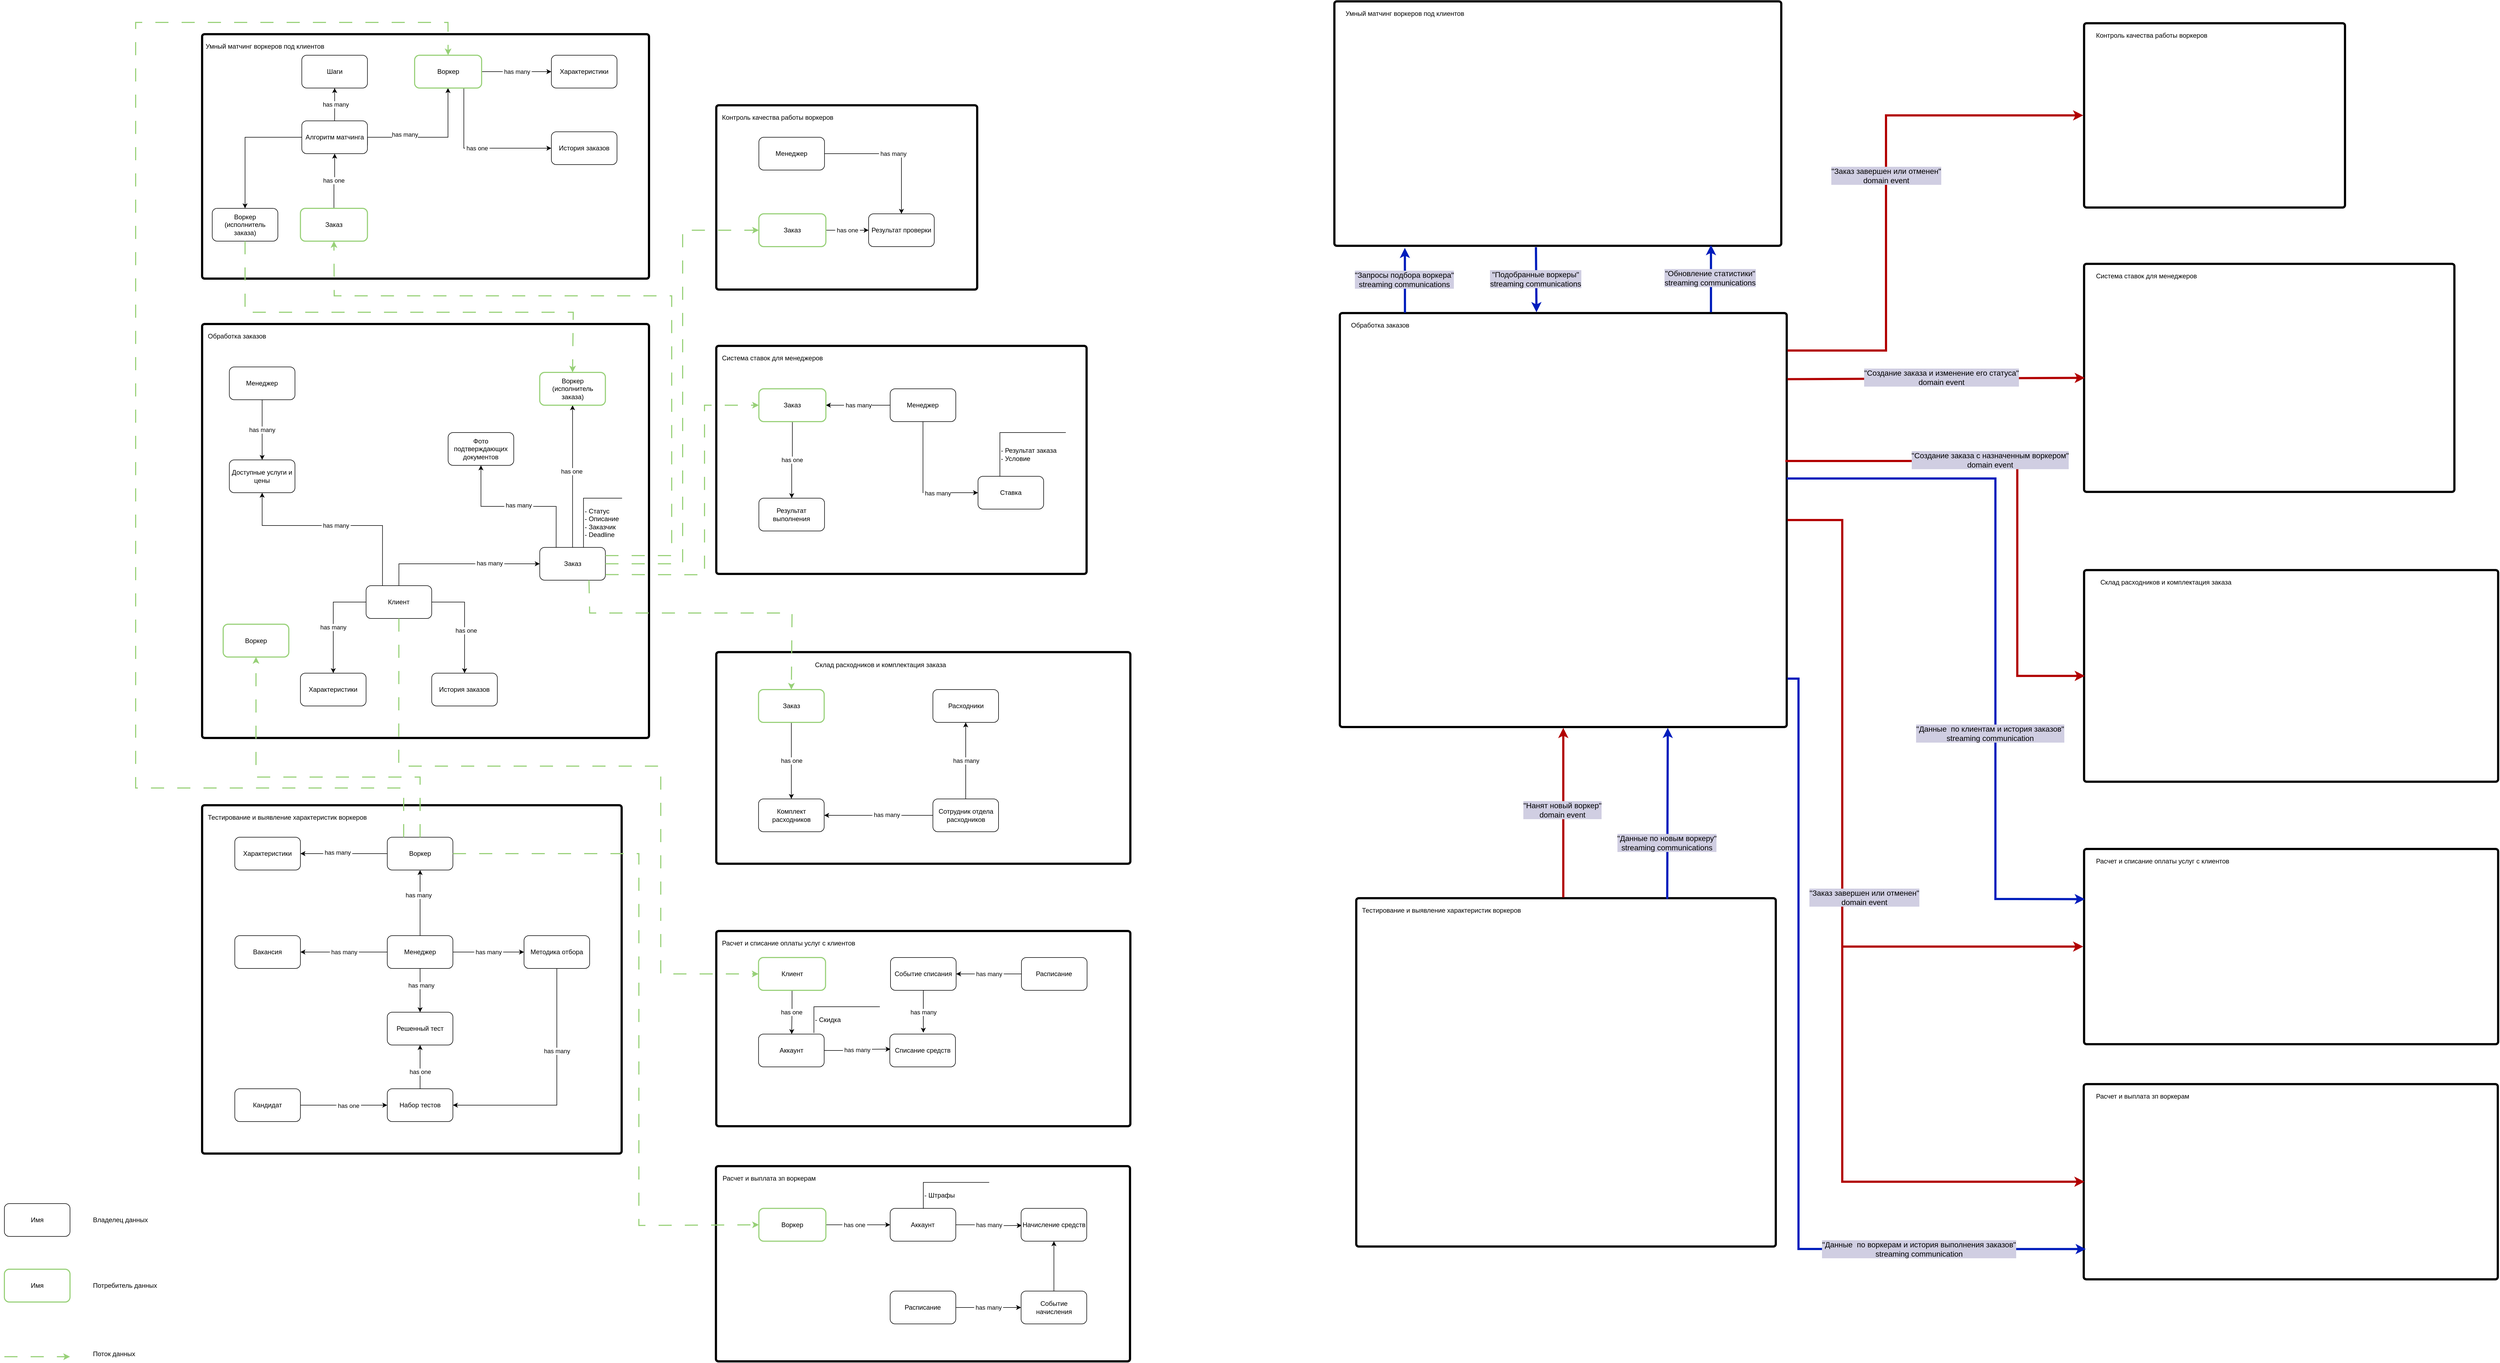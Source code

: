 <mxfile version="21.3.7" type="device">
  <diagram name="Страница 1" id="Lwf3m-4QlOgpuo_kP1Js">
    <mxGraphModel dx="4836" dy="3704" grid="1" gridSize="10" guides="1" tooltips="1" connect="1" arrows="1" fold="1" page="1" pageScale="1" pageWidth="2339" pageHeight="3300" math="0" shadow="0">
      <root>
        <mxCell id="0" />
        <mxCell id="1" parent="0" />
        <mxCell id="w28DLQlOVZBrRj4EJd5n-283" style="edgeStyle=orthogonalEdgeStyle;rounded=0;orthogonalLoop=1;jettySize=auto;html=1;exitX=0.5;exitY=1;exitDx=0;exitDy=0;entryX=0;entryY=0.5;entryDx=0;entryDy=0;" parent="1" source="w28DLQlOVZBrRj4EJd5n-276" target="w28DLQlOVZBrRj4EJd5n-277" edge="1">
          <mxGeometry relative="1" as="geometry" />
        </mxCell>
        <mxCell id="kmM2w1-RMvAD6R8R6hfU-154" value="&amp;nbsp;has many" style="edgeLabel;html=1;align=center;verticalAlign=middle;resizable=0;points=[];" parent="w28DLQlOVZBrRj4EJd5n-283" vertex="1" connectable="0">
          <mxGeometry x="0.345" y="-1" relative="1" as="geometry">
            <mxPoint as="offset" />
          </mxGeometry>
        </mxCell>
        <mxCell id="kmM2w1-RMvAD6R8R6hfU-156" value="&amp;nbsp;has many" style="edgeStyle=orthogonalEdgeStyle;rounded=0;orthogonalLoop=1;jettySize=auto;html=1;exitX=0;exitY=0.5;exitDx=0;exitDy=0;entryX=1;entryY=0.5;entryDx=0;entryDy=0;" parent="1" source="w28DLQlOVZBrRj4EJd5n-276" target="w28DLQlOVZBrRj4EJd5n-280" edge="1">
          <mxGeometry relative="1" as="geometry" />
        </mxCell>
        <mxCell id="w28DLQlOVZBrRj4EJd5n-276" value="Менеджер" style="rounded=1;whiteSpace=wrap;html=1;" parent="1" vertex="1">
          <mxGeometry x="1659.38" y="750" width="120" height="60" as="geometry" />
        </mxCell>
        <mxCell id="w28DLQlOVZBrRj4EJd5n-277" value="Ставка" style="rounded=1;whiteSpace=wrap;html=1;" parent="1" vertex="1">
          <mxGeometry x="1820" y="910" width="120" height="60" as="geometry" />
        </mxCell>
        <mxCell id="kmM2w1-RMvAD6R8R6hfU-157" value="has one" style="edgeStyle=orthogonalEdgeStyle;rounded=0;orthogonalLoop=1;jettySize=auto;html=1;exitX=0.5;exitY=1;exitDx=0;exitDy=0;" parent="1" source="w28DLQlOVZBrRj4EJd5n-280" target="w28DLQlOVZBrRj4EJd5n-294" edge="1">
          <mxGeometry relative="1" as="geometry" />
        </mxCell>
        <mxCell id="w28DLQlOVZBrRj4EJd5n-280" value="Заказ" style="rounded=1;whiteSpace=wrap;html=1;strokeColor=#97D077;strokeWidth=2;" parent="1" vertex="1">
          <mxGeometry x="1419.38" y="750" width="122.5" height="60" as="geometry" />
        </mxCell>
        <mxCell id="w28DLQlOVZBrRj4EJd5n-294" value="Результат выполнения" style="rounded=1;whiteSpace=wrap;html=1;" parent="1" vertex="1">
          <mxGeometry x="1419.38" y="950" width="120" height="60" as="geometry" />
        </mxCell>
        <mxCell id="w28DLQlOVZBrRj4EJd5n-297" value="- Результат заказа&lt;br&gt;- Условие" style="shape=partialRectangle;whiteSpace=wrap;html=1;bottom=0;right=0;fillColor=none;align=left;" parent="1" vertex="1">
          <mxGeometry x="1860" y="830" width="120" height="80" as="geometry" />
        </mxCell>
        <mxCell id="frDybwBmybzaQZDUm5jS-38" value="&amp;nbsp;has one&amp;nbsp;" style="edgeStyle=orthogonalEdgeStyle;rounded=0;orthogonalLoop=1;jettySize=auto;html=1;exitX=1;exitY=0.5;exitDx=0;exitDy=0;entryX=0;entryY=0.5;entryDx=0;entryDy=0;" parent="1" source="w28DLQlOVZBrRj4EJd5n-299" target="kmM2w1-RMvAD6R8R6hfU-143" edge="1">
          <mxGeometry relative="1" as="geometry" />
        </mxCell>
        <mxCell id="w28DLQlOVZBrRj4EJd5n-299" value="Заказ" style="rounded=1;whiteSpace=wrap;html=1;strokeColor=#97D077;strokeWidth=2;" parent="1" vertex="1">
          <mxGeometry x="1419.37" y="430" width="122.5" height="60" as="geometry" />
        </mxCell>
        <mxCell id="w28DLQlOVZBrRj4EJd5n-303" value="Имя" style="rounded=1;whiteSpace=wrap;html=1;" parent="1" vertex="1">
          <mxGeometry x="40" y="2240" width="120" height="60" as="geometry" />
        </mxCell>
        <mxCell id="w28DLQlOVZBrRj4EJd5n-304" value="Владелец данных" style="text;html=1;align=left;verticalAlign=middle;resizable=0;points=[];autosize=1;strokeColor=none;fillColor=none;" parent="1" vertex="1">
          <mxGeometry x="200" y="2255" width="120" height="30" as="geometry" />
        </mxCell>
        <mxCell id="w28DLQlOVZBrRj4EJd5n-305" value="Имя" style="rounded=1;whiteSpace=wrap;html=1;strokeColor=#97D077;strokeWidth=2;" parent="1" vertex="1">
          <mxGeometry x="40" y="2360" width="120" height="60" as="geometry" />
        </mxCell>
        <mxCell id="w28DLQlOVZBrRj4EJd5n-306" value="Потребитель данных" style="text;html=1;align=left;verticalAlign=middle;resizable=0;points=[];autosize=1;strokeColor=none;fillColor=none;" parent="1" vertex="1">
          <mxGeometry x="200" y="2375" width="140" height="30" as="geometry" />
        </mxCell>
        <mxCell id="w28DLQlOVZBrRj4EJd5n-307" value="" style="endArrow=classic;html=1;rounded=0;strokeWidth=2;strokeColor=#97D077;dashed=1;dashPattern=12 12;" parent="1" edge="1">
          <mxGeometry width="50" height="50" relative="1" as="geometry">
            <mxPoint x="40" y="2520" as="sourcePoint" />
            <mxPoint x="160" y="2520" as="targetPoint" />
          </mxGeometry>
        </mxCell>
        <mxCell id="w28DLQlOVZBrRj4EJd5n-309" value="Поток данных" style="text;html=1;align=left;verticalAlign=middle;resizable=0;points=[];autosize=1;strokeColor=none;fillColor=none;" parent="1" vertex="1">
          <mxGeometry x="200" y="2500" width="100" height="30" as="geometry" />
        </mxCell>
        <mxCell id="frDybwBmybzaQZDUm5jS-41" value="&amp;nbsp;has many&amp;nbsp;" style="edgeStyle=orthogonalEdgeStyle;rounded=0;orthogonalLoop=1;jettySize=auto;html=1;exitX=1;exitY=0.5;exitDx=0;exitDy=0;entryX=0.5;entryY=0;entryDx=0;entryDy=0;" parent="1" source="w28DLQlOVZBrRj4EJd5n-310" target="kmM2w1-RMvAD6R8R6hfU-143" edge="1">
          <mxGeometry relative="1" as="geometry" />
        </mxCell>
        <mxCell id="w28DLQlOVZBrRj4EJd5n-310" value="Менеджер" style="rounded=1;whiteSpace=wrap;html=1;" parent="1" vertex="1">
          <mxGeometry x="1419.37" y="290" width="120" height="60" as="geometry" />
        </mxCell>
        <mxCell id="w28DLQlOVZBrRj4EJd5n-319" value="has one" style="edgeStyle=orthogonalEdgeStyle;rounded=0;orthogonalLoop=1;jettySize=auto;html=1;exitX=0.5;exitY=1;exitDx=0;exitDy=0;" parent="1" source="w28DLQlOVZBrRj4EJd5n-317" edge="1">
          <mxGeometry relative="1" as="geometry">
            <Array as="points">
              <mxPoint x="1480.01" y="1882.5" />
              <mxPoint x="1480.01" y="1882.5" />
            </Array>
            <mxPoint x="1479.38" y="1930" as="targetPoint" />
          </mxGeometry>
        </mxCell>
        <mxCell id="w28DLQlOVZBrRj4EJd5n-317" value="Клиент" style="rounded=1;whiteSpace=wrap;html=1;strokeColor=#97D077;strokeWidth=2;" parent="1" vertex="1">
          <mxGeometry x="1418.76" y="1790" width="122.5" height="60" as="geometry" />
        </mxCell>
        <mxCell id="w28DLQlOVZBrRj4EJd5n-321" value="&amp;nbsp;has many&amp;nbsp;" style="edgeStyle=orthogonalEdgeStyle;rounded=0;orthogonalLoop=1;jettySize=auto;html=1;exitX=1;exitY=0.5;exitDx=0;exitDy=0;entryX=0;entryY=0.5;entryDx=0;entryDy=0;" parent="1" source="w28DLQlOVZBrRj4EJd5n-318" edge="1">
          <mxGeometry relative="1" as="geometry">
            <mxPoint x="1660.01" y="1957.5" as="targetPoint" />
          </mxGeometry>
        </mxCell>
        <mxCell id="w28DLQlOVZBrRj4EJd5n-318" value="Аккаунт" style="rounded=1;whiteSpace=wrap;html=1;" parent="1" vertex="1">
          <mxGeometry x="1418.76" y="1930" width="120" height="60" as="geometry" />
        </mxCell>
        <mxCell id="w28DLQlOVZBrRj4EJd5n-322" value="Списание средств" style="rounded=1;whiteSpace=wrap;html=1;" parent="1" vertex="1">
          <mxGeometry x="1658.76" y="1930" width="120" height="60" as="geometry" />
        </mxCell>
        <mxCell id="w28DLQlOVZBrRj4EJd5n-340" value="&amp;nbsp;has many&amp;nbsp;" style="edgeStyle=orthogonalEdgeStyle;rounded=0;orthogonalLoop=1;jettySize=auto;html=1;exitX=1;exitY=0.5;exitDx=0;exitDy=0;entryX=0;entryY=0.5;entryDx=0;entryDy=0;" parent="1" source="w28DLQlOVZBrRj4EJd5n-326" target="w28DLQlOVZBrRj4EJd5n-339" edge="1">
          <mxGeometry relative="1" as="geometry" />
        </mxCell>
        <mxCell id="w28DLQlOVZBrRj4EJd5n-326" value="Расписание" style="rounded=1;whiteSpace=wrap;html=1;" parent="1" vertex="1">
          <mxGeometry x="1659.38" y="2400" width="120" height="60" as="geometry" />
        </mxCell>
        <mxCell id="w28DLQlOVZBrRj4EJd5n-329" value="has many" style="edgeStyle=orthogonalEdgeStyle;rounded=0;orthogonalLoop=1;jettySize=auto;html=1;exitX=0.5;exitY=1;exitDx=0;exitDy=0;" parent="1" edge="1">
          <mxGeometry x="0.032" relative="1" as="geometry">
            <mxPoint x="1720.01" y="1850" as="sourcePoint" />
            <mxPoint x="1720.01" y="1927.5" as="targetPoint" />
            <mxPoint as="offset" />
          </mxGeometry>
        </mxCell>
        <mxCell id="w28DLQlOVZBrRj4EJd5n-327" value="Событие списания" style="rounded=1;whiteSpace=wrap;html=1;" parent="1" vertex="1">
          <mxGeometry x="1660.01" y="1790" width="120" height="60" as="geometry" />
        </mxCell>
        <mxCell id="w28DLQlOVZBrRj4EJd5n-333" style="edgeStyle=orthogonalEdgeStyle;rounded=0;orthogonalLoop=1;jettySize=auto;html=1;exitX=1;exitY=0.5;exitDx=0;exitDy=0;" parent="1" source="w28DLQlOVZBrRj4EJd5n-331" target="w28DLQlOVZBrRj4EJd5n-332" edge="1">
          <mxGeometry relative="1" as="geometry" />
        </mxCell>
        <mxCell id="w28DLQlOVZBrRj4EJd5n-334" value="&amp;nbsp;has one&amp;nbsp;" style="edgeLabel;html=1;align=center;verticalAlign=middle;resizable=0;points=[];" parent="w28DLQlOVZBrRj4EJd5n-333" vertex="1" connectable="0">
          <mxGeometry x="-0.112" relative="1" as="geometry">
            <mxPoint as="offset" />
          </mxGeometry>
        </mxCell>
        <mxCell id="w28DLQlOVZBrRj4EJd5n-331" value="Воркер" style="rounded=1;whiteSpace=wrap;html=1;strokeColor=#97D077;strokeWidth=2;" parent="1" vertex="1">
          <mxGeometry x="1419.38" y="2248.75" width="122.5" height="60" as="geometry" />
        </mxCell>
        <mxCell id="w28DLQlOVZBrRj4EJd5n-342" value="&amp;nbsp;has many&amp;nbsp;" style="edgeStyle=orthogonalEdgeStyle;rounded=0;orthogonalLoop=1;jettySize=auto;html=1;exitX=1;exitY=0.5;exitDx=0;exitDy=0;" parent="1" source="w28DLQlOVZBrRj4EJd5n-332" edge="1">
          <mxGeometry relative="1" as="geometry">
            <mxPoint x="1900" y="2280" as="targetPoint" />
          </mxGeometry>
        </mxCell>
        <mxCell id="w28DLQlOVZBrRj4EJd5n-332" value="Аккаунт" style="rounded=1;whiteSpace=wrap;html=1;" parent="1" vertex="1">
          <mxGeometry x="1659.38" y="2248.75" width="120" height="60" as="geometry" />
        </mxCell>
        <mxCell id="w28DLQlOVZBrRj4EJd5n-336" value="Начисление средств" style="rounded=1;whiteSpace=wrap;html=1;" parent="1" vertex="1">
          <mxGeometry x="1898.76" y="2248.75" width="120" height="60" as="geometry" />
        </mxCell>
        <mxCell id="kmM2w1-RMvAD6R8R6hfU-151" value="" style="edgeStyle=orthogonalEdgeStyle;rounded=0;orthogonalLoop=1;jettySize=auto;html=1;" parent="1" source="w28DLQlOVZBrRj4EJd5n-339" target="w28DLQlOVZBrRj4EJd5n-336" edge="1">
          <mxGeometry relative="1" as="geometry" />
        </mxCell>
        <mxCell id="w28DLQlOVZBrRj4EJd5n-339" value="Событие начисления" style="rounded=1;whiteSpace=wrap;html=1;" parent="1" vertex="1">
          <mxGeometry x="1898.76" y="2400" width="120" height="60" as="geometry" />
        </mxCell>
        <mxCell id="w28DLQlOVZBrRj4EJd5n-343" value="- Штрафы" style="shape=partialRectangle;whiteSpace=wrap;html=1;bottom=0;right=0;fillColor=none;align=left;" parent="1" vertex="1">
          <mxGeometry x="1720.0" y="2201.25" width="120" height="47.5" as="geometry" />
        </mxCell>
        <mxCell id="w28DLQlOVZBrRj4EJd5n-344" value="- Скидка" style="shape=partialRectangle;whiteSpace=wrap;html=1;bottom=0;right=0;fillColor=none;align=left;" parent="1" vertex="1">
          <mxGeometry x="1520.01" y="1880" width="120" height="47.5" as="geometry" />
        </mxCell>
        <mxCell id="kmM2w1-RMvAD6R8R6hfU-49" style="edgeStyle=orthogonalEdgeStyle;rounded=0;orthogonalLoop=1;jettySize=auto;html=1;exitX=0.5;exitY=1;exitDx=0;exitDy=0;entryX=0.5;entryY=0;entryDx=0;entryDy=0;" parent="1" source="kmM2w1-RMvAD6R8R6hfU-27" target="kmM2w1-RMvAD6R8R6hfU-45" edge="1">
          <mxGeometry relative="1" as="geometry" />
        </mxCell>
        <mxCell id="kmM2w1-RMvAD6R8R6hfU-50" value="has many" style="edgeLabel;html=1;align=center;verticalAlign=middle;resizable=0;points=[];" parent="kmM2w1-RMvAD6R8R6hfU-49" vertex="1" connectable="0">
          <mxGeometry x="-0.219" y="2" relative="1" as="geometry">
            <mxPoint as="offset" />
          </mxGeometry>
        </mxCell>
        <mxCell id="kmM2w1-RMvAD6R8R6hfU-51" style="edgeStyle=orthogonalEdgeStyle;rounded=0;orthogonalLoop=1;jettySize=auto;html=1;exitX=0.5;exitY=0;exitDx=0;exitDy=0;" parent="1" source="kmM2w1-RMvAD6R8R6hfU-27" target="kmM2w1-RMvAD6R8R6hfU-28" edge="1">
          <mxGeometry relative="1" as="geometry" />
        </mxCell>
        <mxCell id="kmM2w1-RMvAD6R8R6hfU-52" value="has many" style="edgeLabel;html=1;align=center;verticalAlign=middle;resizable=0;points=[];" parent="kmM2w1-RMvAD6R8R6hfU-51" vertex="1" connectable="0">
          <mxGeometry x="0.238" y="3" relative="1" as="geometry">
            <mxPoint as="offset" />
          </mxGeometry>
        </mxCell>
        <mxCell id="frDybwBmybzaQZDUm5jS-24" value="&amp;nbsp;has many&amp;nbsp;" style="edgeStyle=orthogonalEdgeStyle;rounded=0;orthogonalLoop=1;jettySize=auto;html=1;exitX=1;exitY=0.5;exitDx=0;exitDy=0;entryX=0;entryY=0.5;entryDx=0;entryDy=0;" parent="1" source="kmM2w1-RMvAD6R8R6hfU-27" target="frDybwBmybzaQZDUm5jS-21" edge="1">
          <mxGeometry relative="1" as="geometry" />
        </mxCell>
        <mxCell id="eW2-b08OkGmagCqz1LRZ-2" value="&amp;nbsp;has many&amp;nbsp;" style="edgeStyle=orthogonalEdgeStyle;rounded=0;orthogonalLoop=1;jettySize=auto;html=1;exitX=0;exitY=0.5;exitDx=0;exitDy=0;" parent="1" source="kmM2w1-RMvAD6R8R6hfU-27" target="eW2-b08OkGmagCqz1LRZ-1" edge="1">
          <mxGeometry relative="1" as="geometry" />
        </mxCell>
        <mxCell id="kmM2w1-RMvAD6R8R6hfU-27" value="Менеджер" style="rounded=1;whiteSpace=wrap;html=1;" parent="1" vertex="1">
          <mxGeometry x="740" y="1750" width="120" height="60" as="geometry" />
        </mxCell>
        <mxCell id="kmM2w1-RMvAD6R8R6hfU-53" style="edgeStyle=orthogonalEdgeStyle;rounded=0;orthogonalLoop=1;jettySize=auto;html=1;exitX=0;exitY=0.5;exitDx=0;exitDy=0;entryX=1;entryY=0.5;entryDx=0;entryDy=0;" parent="1" source="kmM2w1-RMvAD6R8R6hfU-28" target="kmM2w1-RMvAD6R8R6hfU-29" edge="1">
          <mxGeometry relative="1" as="geometry" />
        </mxCell>
        <mxCell id="kmM2w1-RMvAD6R8R6hfU-54" value="&amp;nbsp;has many&amp;nbsp;" style="edgeLabel;html=1;align=center;verticalAlign=middle;resizable=0;points=[];" parent="kmM2w1-RMvAD6R8R6hfU-53" vertex="1" connectable="0">
          <mxGeometry x="0.144" y="-2" relative="1" as="geometry">
            <mxPoint as="offset" />
          </mxGeometry>
        </mxCell>
        <mxCell id="kmM2w1-RMvAD6R8R6hfU-28" value="Воркер" style="rounded=1;whiteSpace=wrap;html=1;" parent="1" vertex="1">
          <mxGeometry x="740" y="1570" width="120" height="60" as="geometry" />
        </mxCell>
        <mxCell id="kmM2w1-RMvAD6R8R6hfU-29" value="Характеристики" style="rounded=1;whiteSpace=wrap;html=1;" parent="1" vertex="1">
          <mxGeometry x="461.25" y="1570" width="120" height="60" as="geometry" />
        </mxCell>
        <mxCell id="kmM2w1-RMvAD6R8R6hfU-43" style="edgeStyle=orthogonalEdgeStyle;rounded=0;orthogonalLoop=1;jettySize=auto;html=1;exitX=1;exitY=0.5;exitDx=0;exitDy=0;entryX=0;entryY=0.5;entryDx=0;entryDy=0;" parent="1" source="kmM2w1-RMvAD6R8R6hfU-32" target="kmM2w1-RMvAD6R8R6hfU-37" edge="1">
          <mxGeometry relative="1" as="geometry" />
        </mxCell>
        <mxCell id="kmM2w1-RMvAD6R8R6hfU-44" value="&amp;nbsp;has one&amp;nbsp;" style="edgeLabel;html=1;align=center;verticalAlign=middle;resizable=0;points=[];" parent="kmM2w1-RMvAD6R8R6hfU-43" vertex="1" connectable="0">
          <mxGeometry x="0.103" y="-1" relative="1" as="geometry">
            <mxPoint as="offset" />
          </mxGeometry>
        </mxCell>
        <mxCell id="kmM2w1-RMvAD6R8R6hfU-32" value="Кандидат" style="rounded=1;whiteSpace=wrap;html=1;" parent="1" vertex="1">
          <mxGeometry x="461.25" y="2030" width="120" height="60" as="geometry" />
        </mxCell>
        <mxCell id="kmM2w1-RMvAD6R8R6hfU-46" style="edgeStyle=orthogonalEdgeStyle;rounded=0;orthogonalLoop=1;jettySize=auto;html=1;exitX=0.5;exitY=0;exitDx=0;exitDy=0;" parent="1" source="kmM2w1-RMvAD6R8R6hfU-37" target="kmM2w1-RMvAD6R8R6hfU-45" edge="1">
          <mxGeometry relative="1" as="geometry" />
        </mxCell>
        <mxCell id="kmM2w1-RMvAD6R8R6hfU-47" value="&amp;nbsp;has one&amp;nbsp;" style="edgeLabel;html=1;align=center;verticalAlign=middle;resizable=0;points=[];" parent="kmM2w1-RMvAD6R8R6hfU-46" vertex="1" connectable="0">
          <mxGeometry x="-0.217" relative="1" as="geometry">
            <mxPoint as="offset" />
          </mxGeometry>
        </mxCell>
        <mxCell id="kmM2w1-RMvAD6R8R6hfU-37" value="Набор тестов" style="rounded=1;whiteSpace=wrap;html=1;" parent="1" vertex="1">
          <mxGeometry x="740" y="2030" width="120" height="60" as="geometry" />
        </mxCell>
        <mxCell id="kmM2w1-RMvAD6R8R6hfU-45" value="Решенный тест" style="rounded=1;whiteSpace=wrap;html=1;" parent="1" vertex="1">
          <mxGeometry x="740" y="1890" width="120" height="60" as="geometry" />
        </mxCell>
        <mxCell id="kmM2w1-RMvAD6R8R6hfU-55" value="- Статус&lt;br&gt;- Описание&lt;br&gt;- Заказчик&lt;br&gt;- Deadline" style="shape=partialRectangle;whiteSpace=wrap;html=1;bottom=0;right=0;fillColor=none;align=left;" parent="1" vertex="1">
          <mxGeometry x="1098.75" y="950" width="70" height="90" as="geometry" />
        </mxCell>
        <mxCell id="kmM2w1-RMvAD6R8R6hfU-123" style="edgeStyle=orthogonalEdgeStyle;rounded=0;orthogonalLoop=1;jettySize=auto;html=1;exitX=0.25;exitY=0;exitDx=0;exitDy=0;entryX=0.5;entryY=1;entryDx=0;entryDy=0;" parent="1" source="kmM2w1-RMvAD6R8R6hfU-57" target="kmM2w1-RMvAD6R8R6hfU-121" edge="1">
          <mxGeometry relative="1" as="geometry" />
        </mxCell>
        <mxCell id="kmM2w1-RMvAD6R8R6hfU-124" value="&amp;nbsp;has many&amp;nbsp;" style="edgeLabel;html=1;align=center;verticalAlign=middle;resizable=0;points=[];" parent="kmM2w1-RMvAD6R8R6hfU-123" vertex="1" connectable="0">
          <mxGeometry x="0.145" y="-2" relative="1" as="geometry">
            <mxPoint x="20" as="offset" />
          </mxGeometry>
        </mxCell>
        <mxCell id="frDybwBmybzaQZDUm5jS-61" style="edgeStyle=orthogonalEdgeStyle;rounded=0;orthogonalLoop=1;jettySize=auto;html=1;exitX=0.5;exitY=0;exitDx=0;exitDy=0;entryX=0.5;entryY=1;entryDx=0;entryDy=0;" parent="1" source="kmM2w1-RMvAD6R8R6hfU-57" target="kmM2w1-RMvAD6R8R6hfU-89" edge="1">
          <mxGeometry relative="1" as="geometry" />
        </mxCell>
        <mxCell id="frDybwBmybzaQZDUm5jS-62" value="&amp;nbsp;has one&amp;nbsp;" style="edgeLabel;html=1;align=center;verticalAlign=middle;resizable=0;points=[];" parent="frDybwBmybzaQZDUm5jS-61" vertex="1" connectable="0">
          <mxGeometry x="0.072" y="2" relative="1" as="geometry">
            <mxPoint as="offset" />
          </mxGeometry>
        </mxCell>
        <mxCell id="kmM2w1-RMvAD6R8R6hfU-57" value="Заказ" style="rounded=1;whiteSpace=wrap;html=1;" parent="1" vertex="1">
          <mxGeometry x="1018.75" y="1040" width="120" height="60" as="geometry" />
        </mxCell>
        <mxCell id="kmM2w1-RMvAD6R8R6hfU-58" style="edgeStyle=orthogonalEdgeStyle;rounded=0;orthogonalLoop=1;jettySize=auto;html=1;exitX=0;exitY=0.5;exitDx=0;exitDy=0;" parent="1" source="kmM2w1-RMvAD6R8R6hfU-64" target="kmM2w1-RMvAD6R8R6hfU-65" edge="1">
          <mxGeometry relative="1" as="geometry" />
        </mxCell>
        <mxCell id="kmM2w1-RMvAD6R8R6hfU-59" value="has many" style="edgeLabel;html=1;align=center;verticalAlign=middle;resizable=0;points=[];" parent="kmM2w1-RMvAD6R8R6hfU-58" vertex="1" connectable="0">
          <mxGeometry x="0.117" y="-1" relative="1" as="geometry">
            <mxPoint as="offset" />
          </mxGeometry>
        </mxCell>
        <mxCell id="kmM2w1-RMvAD6R8R6hfU-60" style="edgeStyle=orthogonalEdgeStyle;rounded=0;orthogonalLoop=1;jettySize=auto;html=1;exitX=1;exitY=0.5;exitDx=0;exitDy=0;" parent="1" source="kmM2w1-RMvAD6R8R6hfU-64" target="kmM2w1-RMvAD6R8R6hfU-66" edge="1">
          <mxGeometry relative="1" as="geometry" />
        </mxCell>
        <mxCell id="kmM2w1-RMvAD6R8R6hfU-61" value="has one" style="edgeLabel;html=1;align=center;verticalAlign=middle;resizable=0;points=[];" parent="kmM2w1-RMvAD6R8R6hfU-60" vertex="1" connectable="0">
          <mxGeometry x="0.179" y="2" relative="1" as="geometry">
            <mxPoint as="offset" />
          </mxGeometry>
        </mxCell>
        <mxCell id="kmM2w1-RMvAD6R8R6hfU-62" style="edgeStyle=orthogonalEdgeStyle;rounded=0;orthogonalLoop=1;jettySize=auto;html=1;exitX=0.5;exitY=0;exitDx=0;exitDy=0;entryX=0;entryY=0.5;entryDx=0;entryDy=0;" parent="1" source="kmM2w1-RMvAD6R8R6hfU-64" target="kmM2w1-RMvAD6R8R6hfU-57" edge="1">
          <mxGeometry relative="1" as="geometry" />
        </mxCell>
        <mxCell id="kmM2w1-RMvAD6R8R6hfU-63" value="&amp;nbsp;has many&amp;nbsp;" style="edgeLabel;html=1;align=center;verticalAlign=middle;resizable=0;points=[];" parent="kmM2w1-RMvAD6R8R6hfU-62" vertex="1" connectable="0">
          <mxGeometry x="0.383" y="1" relative="1" as="geometry">
            <mxPoint as="offset" />
          </mxGeometry>
        </mxCell>
        <mxCell id="kmM2w1-RMvAD6R8R6hfU-87" value="&amp;nbsp;has many&amp;nbsp;" style="edgeStyle=orthogonalEdgeStyle;rounded=0;orthogonalLoop=1;jettySize=auto;html=1;exitX=0.25;exitY=0;exitDx=0;exitDy=0;entryX=0.5;entryY=1;entryDx=0;entryDy=0;" parent="1" source="kmM2w1-RMvAD6R8R6hfU-64" target="kmM2w1-RMvAD6R8R6hfU-69" edge="1">
          <mxGeometry relative="1" as="geometry">
            <Array as="points">
              <mxPoint x="731" y="1000" />
              <mxPoint x="511" y="1000" />
            </Array>
          </mxGeometry>
        </mxCell>
        <mxCell id="kmM2w1-RMvAD6R8R6hfU-64" value="Клиент" style="rounded=1;whiteSpace=wrap;html=1;" parent="1" vertex="1">
          <mxGeometry x="701.25" y="1110" width="120" height="60" as="geometry" />
        </mxCell>
        <mxCell id="kmM2w1-RMvAD6R8R6hfU-65" value="Характеристики" style="rounded=1;whiteSpace=wrap;html=1;" parent="1" vertex="1">
          <mxGeometry x="581.25" y="1270" width="120" height="60" as="geometry" />
        </mxCell>
        <mxCell id="kmM2w1-RMvAD6R8R6hfU-66" value="История заказов" style="rounded=1;whiteSpace=wrap;html=1;" parent="1" vertex="1">
          <mxGeometry x="821.25" y="1270" width="120" height="60" as="geometry" />
        </mxCell>
        <mxCell id="kmM2w1-RMvAD6R8R6hfU-69" value="Доступные услуги и цены" style="rounded=1;whiteSpace=wrap;html=1;" parent="1" vertex="1">
          <mxGeometry x="451.25" y="880" width="120" height="60" as="geometry" />
        </mxCell>
        <mxCell id="kmM2w1-RMvAD6R8R6hfU-115" style="edgeStyle=orthogonalEdgeStyle;rounded=0;orthogonalLoop=1;jettySize=auto;html=1;exitX=1;exitY=0.75;exitDx=0;exitDy=0;" parent="1" source="kmM2w1-RMvAD6R8R6hfU-74" target="kmM2w1-RMvAD6R8R6hfU-84" edge="1">
          <mxGeometry relative="1" as="geometry">
            <Array as="points">
              <mxPoint x="704" y="290" />
              <mxPoint x="851" y="290" />
            </Array>
          </mxGeometry>
        </mxCell>
        <mxCell id="kmM2w1-RMvAD6R8R6hfU-116" value="has many" style="edgeLabel;html=1;align=center;verticalAlign=middle;resizable=0;points=[];" parent="kmM2w1-RMvAD6R8R6hfU-115" vertex="1" connectable="0">
          <mxGeometry x="-0.197" relative="1" as="geometry">
            <mxPoint x="-19" y="-5" as="offset" />
          </mxGeometry>
        </mxCell>
        <mxCell id="frDybwBmybzaQZDUm5jS-52" style="edgeStyle=orthogonalEdgeStyle;rounded=0;orthogonalLoop=1;jettySize=auto;html=1;exitX=0;exitY=0.5;exitDx=0;exitDy=0;entryX=0.5;entryY=0;entryDx=0;entryDy=0;" parent="1" source="kmM2w1-RMvAD6R8R6hfU-74" target="frDybwBmybzaQZDUm5jS-51" edge="1">
          <mxGeometry relative="1" as="geometry" />
        </mxCell>
        <mxCell id="frDybwBmybzaQZDUm5jS-55" value="&amp;nbsp; has many&amp;nbsp;" style="edgeStyle=orthogonalEdgeStyle;rounded=0;orthogonalLoop=1;jettySize=auto;html=1;exitX=0.5;exitY=0;exitDx=0;exitDy=0;" parent="1" source="kmM2w1-RMvAD6R8R6hfU-74" target="kmM2w1-RMvAD6R8R6hfU-75" edge="1">
          <mxGeometry relative="1" as="geometry">
            <Array as="points">
              <mxPoint x="644" y="230" />
              <mxPoint x="644" y="230" />
            </Array>
          </mxGeometry>
        </mxCell>
        <mxCell id="kmM2w1-RMvAD6R8R6hfU-74" value="Алгоритм матчинга" style="rounded=1;whiteSpace=wrap;html=1;" parent="1" vertex="1">
          <mxGeometry x="583.75" y="260" width="120" height="60" as="geometry" />
        </mxCell>
        <mxCell id="kmM2w1-RMvAD6R8R6hfU-75" value="Шаги" style="rounded=1;whiteSpace=wrap;html=1;" parent="1" vertex="1">
          <mxGeometry x="583.75" y="140" width="120" height="60" as="geometry" />
        </mxCell>
        <mxCell id="frDybwBmybzaQZDUm5jS-56" value="&amp;nbsp;has many&amp;nbsp;" style="edgeStyle=orthogonalEdgeStyle;rounded=0;orthogonalLoop=1;jettySize=auto;html=1;exitX=1;exitY=0.5;exitDx=0;exitDy=0;entryX=0;entryY=0.5;entryDx=0;entryDy=0;" parent="1" source="kmM2w1-RMvAD6R8R6hfU-84" target="kmM2w1-RMvAD6R8R6hfU-86" edge="1">
          <mxGeometry relative="1" as="geometry" />
        </mxCell>
        <mxCell id="frDybwBmybzaQZDUm5jS-57" value="&amp;nbsp;has one&amp;nbsp;" style="edgeStyle=orthogonalEdgeStyle;rounded=0;orthogonalLoop=1;jettySize=auto;html=1;exitX=0.75;exitY=1;exitDx=0;exitDy=0;entryX=0;entryY=0.5;entryDx=0;entryDy=0;" parent="1" source="kmM2w1-RMvAD6R8R6hfU-84" target="kmM2w1-RMvAD6R8R6hfU-85" edge="1">
          <mxGeometry relative="1" as="geometry">
            <Array as="points">
              <mxPoint x="880" y="200" />
              <mxPoint x="880" y="310" />
            </Array>
          </mxGeometry>
        </mxCell>
        <mxCell id="kmM2w1-RMvAD6R8R6hfU-84" value="Воркер" style="rounded=1;whiteSpace=wrap;html=1;strokeColor=#97D077;strokeWidth=2;" parent="1" vertex="1">
          <mxGeometry x="790" y="140" width="122.5" height="60" as="geometry" />
        </mxCell>
        <mxCell id="kmM2w1-RMvAD6R8R6hfU-85" value="История заказов" style="rounded=1;whiteSpace=wrap;html=1;strokeColor=#000000;strokeWidth=1;" parent="1" vertex="1">
          <mxGeometry x="1040" y="280" width="120" height="60" as="geometry" />
        </mxCell>
        <mxCell id="kmM2w1-RMvAD6R8R6hfU-86" value="Характеристики" style="rounded=1;whiteSpace=wrap;html=1;" parent="1" vertex="1">
          <mxGeometry x="1040" y="140" width="120" height="60" as="geometry" />
        </mxCell>
        <mxCell id="kmM2w1-RMvAD6R8R6hfU-93" value="&amp;nbsp;has many&amp;nbsp;" style="edgeStyle=orthogonalEdgeStyle;rounded=0;orthogonalLoop=1;jettySize=auto;html=1;exitX=0.5;exitY=1;exitDx=0;exitDy=0;entryX=0.5;entryY=0;entryDx=0;entryDy=0;" parent="1" source="kmM2w1-RMvAD6R8R6hfU-88" target="kmM2w1-RMvAD6R8R6hfU-69" edge="1">
          <mxGeometry relative="1" as="geometry" />
        </mxCell>
        <mxCell id="kmM2w1-RMvAD6R8R6hfU-88" value="Менеджер" style="rounded=1;whiteSpace=wrap;html=1;" parent="1" vertex="1">
          <mxGeometry x="451.25" y="710" width="120" height="60" as="geometry" />
        </mxCell>
        <mxCell id="kmM2w1-RMvAD6R8R6hfU-89" value="Воркер&lt;br&gt;(исполнитель заказа)" style="rounded=1;whiteSpace=wrap;html=1;strokeWidth=2;strokeColor=#97D077;" parent="1" vertex="1">
          <mxGeometry x="1018.75" y="720" width="120" height="60" as="geometry" />
        </mxCell>
        <mxCell id="frDybwBmybzaQZDUm5jS-48" style="edgeStyle=orthogonalEdgeStyle;rounded=0;orthogonalLoop=1;jettySize=auto;html=1;exitX=0.5;exitY=0;exitDx=0;exitDy=0;" parent="1" source="kmM2w1-RMvAD6R8R6hfU-95" target="kmM2w1-RMvAD6R8R6hfU-74" edge="1">
          <mxGeometry relative="1" as="geometry" />
        </mxCell>
        <mxCell id="frDybwBmybzaQZDUm5jS-49" value="&amp;nbsp;has one&amp;nbsp;" style="edgeLabel;html=1;align=center;verticalAlign=middle;resizable=0;points=[];" parent="frDybwBmybzaQZDUm5jS-48" vertex="1" connectable="0">
          <mxGeometry x="0.043" y="2" relative="1" as="geometry">
            <mxPoint as="offset" />
          </mxGeometry>
        </mxCell>
        <mxCell id="kmM2w1-RMvAD6R8R6hfU-95" value="Заказ" style="rounded=1;whiteSpace=wrap;html=1;strokeColor=#97D077;strokeWidth=2;" parent="1" vertex="1">
          <mxGeometry x="581.25" y="420" width="122.5" height="60" as="geometry" />
        </mxCell>
        <mxCell id="kmM2w1-RMvAD6R8R6hfU-121" value="Фото подтверждающих документов" style="rounded=1;whiteSpace=wrap;html=1;" parent="1" vertex="1">
          <mxGeometry x="851.25" y="830" width="120" height="60" as="geometry" />
        </mxCell>
        <mxCell id="frDybwBmybzaQZDUm5jS-31" value="&amp;nbsp;has one&amp;nbsp;" style="edgeStyle=orthogonalEdgeStyle;rounded=0;orthogonalLoop=1;jettySize=auto;html=1;exitX=0.5;exitY=1;exitDx=0;exitDy=0;entryX=0.5;entryY=0;entryDx=0;entryDy=0;" parent="1" source="kmM2w1-RMvAD6R8R6hfU-127" target="kmM2w1-RMvAD6R8R6hfU-130" edge="1">
          <mxGeometry relative="1" as="geometry" />
        </mxCell>
        <mxCell id="kmM2w1-RMvAD6R8R6hfU-127" value="Заказ" style="rounded=1;whiteSpace=wrap;html=1;strokeColor=#97D077;strokeWidth=2;" parent="1" vertex="1">
          <mxGeometry x="1418.76" y="1300" width="120" height="60" as="geometry" />
        </mxCell>
        <mxCell id="frDybwBmybzaQZDUm5jS-28" style="edgeStyle=orthogonalEdgeStyle;rounded=0;orthogonalLoop=1;jettySize=auto;html=1;exitX=0;exitY=0.5;exitDx=0;exitDy=0;entryX=1;entryY=0.5;entryDx=0;entryDy=0;" parent="1" source="kmM2w1-RMvAD6R8R6hfU-129" target="kmM2w1-RMvAD6R8R6hfU-130" edge="1">
          <mxGeometry relative="1" as="geometry" />
        </mxCell>
        <mxCell id="frDybwBmybzaQZDUm5jS-29" value="&amp;nbsp;has many&amp;nbsp;" style="edgeLabel;html=1;align=center;verticalAlign=middle;resizable=0;points=[];" parent="frDybwBmybzaQZDUm5jS-28" vertex="1" connectable="0">
          <mxGeometry x="-0.146" y="-1" relative="1" as="geometry">
            <mxPoint as="offset" />
          </mxGeometry>
        </mxCell>
        <mxCell id="frDybwBmybzaQZDUm5jS-59" value="&amp;nbsp;has many&amp;nbsp;" style="edgeStyle=orthogonalEdgeStyle;rounded=0;orthogonalLoop=1;jettySize=auto;html=1;exitX=0.5;exitY=0;exitDx=0;exitDy=0;entryX=0.5;entryY=1;entryDx=0;entryDy=0;" parent="1" source="kmM2w1-RMvAD6R8R6hfU-129" target="frDybwBmybzaQZDUm5jS-32" edge="1">
          <mxGeometry relative="1" as="geometry" />
        </mxCell>
        <mxCell id="kmM2w1-RMvAD6R8R6hfU-129" value="Сотрудник отдела расходников" style="rounded=1;whiteSpace=wrap;html=1;" parent="1" vertex="1">
          <mxGeometry x="1737.52" y="1500" width="120" height="60" as="geometry" />
        </mxCell>
        <mxCell id="kmM2w1-RMvAD6R8R6hfU-130" value="Комплект расходников" style="rounded=1;whiteSpace=wrap;html=1;" parent="1" vertex="1">
          <mxGeometry x="1418.76" y="1500" width="120" height="60" as="geometry" />
        </mxCell>
        <mxCell id="kmM2w1-RMvAD6R8R6hfU-143" value="Результат проверки" style="rounded=1;whiteSpace=wrap;html=1;" parent="1" vertex="1">
          <mxGeometry x="1620" y="430" width="120" height="60" as="geometry" />
        </mxCell>
        <mxCell id="frDybwBmybzaQZDUm5jS-1" value="" style="verticalLabelPosition=bottom;verticalAlign=top;html=1;shape=mxgraph.basic.rounded_frame;dx=3;whiteSpace=wrap;fillColor=#000000;" parent="1" vertex="1">
          <mxGeometry x="400" y="1510" width="770" height="640" as="geometry" />
        </mxCell>
        <mxCell id="frDybwBmybzaQZDUm5jS-2" value="Тестирование и выявление характеристик воркеров" style="text;html=1;strokeColor=none;fillColor=none;align=left;verticalAlign=top;whiteSpace=wrap;rounded=0;" parent="1" vertex="1">
          <mxGeometry x="410" y="1520" width="310" height="30" as="geometry" />
        </mxCell>
        <mxCell id="frDybwBmybzaQZDUm5jS-3" value="" style="verticalLabelPosition=bottom;verticalAlign=top;html=1;shape=mxgraph.basic.rounded_frame;dx=3;whiteSpace=wrap;fillColor=#000000;" parent="1" vertex="1">
          <mxGeometry x="1340" y="1740" width="760" height="360" as="geometry" />
        </mxCell>
        <mxCell id="frDybwBmybzaQZDUm5jS-4" value="Расчет и списание оплаты услуг с клиентов" style="text;html=1;strokeColor=none;fillColor=none;align=left;verticalAlign=top;whiteSpace=wrap;rounded=0;" parent="1" vertex="1">
          <mxGeometry x="1350" y="1750" width="277.5" height="30" as="geometry" />
        </mxCell>
        <mxCell id="frDybwBmybzaQZDUm5jS-5" value="" style="verticalLabelPosition=bottom;verticalAlign=top;html=1;shape=mxgraph.basic.rounded_frame;dx=3;whiteSpace=wrap;fillColor=#000000;" parent="1" vertex="1">
          <mxGeometry x="400" y="630" width="820" height="760" as="geometry" />
        </mxCell>
        <mxCell id="frDybwBmybzaQZDUm5jS-6" value="Обработка заказов" style="text;html=1;strokeColor=none;fillColor=none;align=left;verticalAlign=top;whiteSpace=wrap;rounded=0;" parent="1" vertex="1">
          <mxGeometry x="410" y="640" width="260" height="30" as="geometry" />
        </mxCell>
        <mxCell id="frDybwBmybzaQZDUm5jS-7" value="" style="verticalLabelPosition=bottom;verticalAlign=top;html=1;shape=mxgraph.basic.rounded_frame;dx=3;whiteSpace=wrap;strokeColor=#000000;fillColor=#000000;" parent="1" vertex="1">
          <mxGeometry x="1340" y="1230" width="760" height="390" as="geometry" />
        </mxCell>
        <mxCell id="frDybwBmybzaQZDUm5jS-8" value="Склад расходников и комплектация заказа" style="text;html=1;strokeColor=none;fillColor=none;align=left;verticalAlign=top;whiteSpace=wrap;rounded=0;" parent="1" vertex="1">
          <mxGeometry x="1520.01" y="1240.5" width="280" height="30" as="geometry" />
        </mxCell>
        <mxCell id="frDybwBmybzaQZDUm5jS-9" value="" style="verticalLabelPosition=bottom;verticalAlign=top;html=1;shape=mxgraph.basic.rounded_frame;dx=3;whiteSpace=wrap;strokeColor=#000000;fillColor=#000000;" parent="1" vertex="1">
          <mxGeometry x="1340" y="670" width="680" height="420" as="geometry" />
        </mxCell>
        <mxCell id="frDybwBmybzaQZDUm5jS-10" value="Система ставок для менеджеров" style="text;html=1;strokeColor=none;fillColor=none;align=left;verticalAlign=top;whiteSpace=wrap;rounded=0;" parent="1" vertex="1">
          <mxGeometry x="1350" y="680" width="240.5" height="30" as="geometry" />
        </mxCell>
        <mxCell id="frDybwBmybzaQZDUm5jS-11" value="" style="verticalLabelPosition=bottom;verticalAlign=top;html=1;shape=mxgraph.basic.rounded_frame;dx=3;whiteSpace=wrap;strokeColor=#000000;fillColor=#000000;" parent="1" vertex="1">
          <mxGeometry x="400" y="100" width="820" height="450" as="geometry" />
        </mxCell>
        <mxCell id="frDybwBmybzaQZDUm5jS-12" value="Умный матчинг воркеров под клиентов" style="text;html=1;strokeColor=none;fillColor=none;align=left;verticalAlign=top;whiteSpace=wrap;rounded=0;" parent="1" vertex="1">
          <mxGeometry x="406" y="110" width="230.5" height="30" as="geometry" />
        </mxCell>
        <mxCell id="frDybwBmybzaQZDUm5jS-13" value="" style="verticalLabelPosition=bottom;verticalAlign=top;html=1;shape=mxgraph.basic.rounded_frame;dx=3;whiteSpace=wrap;fillColor=#000000;" parent="1" vertex="1">
          <mxGeometry x="1340" y="230" width="480" height="340" as="geometry" />
        </mxCell>
        <mxCell id="frDybwBmybzaQZDUm5jS-14" value="Контроль качества работы воркеров" style="text;html=1;strokeColor=none;fillColor=none;align=left;verticalAlign=top;whiteSpace=wrap;rounded=0;" parent="1" vertex="1">
          <mxGeometry x="1350" y="240" width="217.5" height="30" as="geometry" />
        </mxCell>
        <mxCell id="frDybwBmybzaQZDUm5jS-15" value="" style="verticalLabelPosition=bottom;verticalAlign=top;html=1;shape=mxgraph.basic.rounded_frame;dx=3;whiteSpace=wrap;fillColor=#000000;" parent="1" vertex="1">
          <mxGeometry x="1339.38" y="2170" width="760" height="360" as="geometry" />
        </mxCell>
        <mxCell id="frDybwBmybzaQZDUm5jS-16" value="Расчет и выплата зп воркерам" style="text;html=1;strokeColor=none;fillColor=none;align=left;verticalAlign=top;whiteSpace=wrap;rounded=0;" parent="1" vertex="1">
          <mxGeometry x="1350.88" y="2180" width="277.5" height="30" as="geometry" />
        </mxCell>
        <mxCell id="frDybwBmybzaQZDUm5jS-25" style="edgeStyle=orthogonalEdgeStyle;rounded=0;orthogonalLoop=1;jettySize=auto;html=1;exitX=0.5;exitY=1;exitDx=0;exitDy=0;entryX=1;entryY=0.5;entryDx=0;entryDy=0;" parent="1" source="frDybwBmybzaQZDUm5jS-21" target="kmM2w1-RMvAD6R8R6hfU-37" edge="1">
          <mxGeometry relative="1" as="geometry" />
        </mxCell>
        <mxCell id="frDybwBmybzaQZDUm5jS-26" value="&amp;nbsp;has many&amp;nbsp;" style="edgeLabel;html=1;align=center;verticalAlign=middle;resizable=0;points=[];" parent="frDybwBmybzaQZDUm5jS-25" vertex="1" connectable="0">
          <mxGeometry x="-0.316" relative="1" as="geometry">
            <mxPoint as="offset" />
          </mxGeometry>
        </mxCell>
        <mxCell id="frDybwBmybzaQZDUm5jS-21" value="Методика отбора" style="rounded=1;whiteSpace=wrap;html=1;" parent="1" vertex="1">
          <mxGeometry x="990" y="1750" width="120" height="60" as="geometry" />
        </mxCell>
        <mxCell id="frDybwBmybzaQZDUm5jS-32" value="Расходники" style="rounded=1;whiteSpace=wrap;html=1;" parent="1" vertex="1">
          <mxGeometry x="1737.52" y="1300" width="120" height="60" as="geometry" />
        </mxCell>
        <mxCell id="frDybwBmybzaQZDUm5jS-36" value="&amp;nbsp;has many&amp;nbsp;" style="edgeStyle=orthogonalEdgeStyle;rounded=0;orthogonalLoop=1;jettySize=auto;html=1;exitX=0;exitY=0.5;exitDx=0;exitDy=0;entryX=1;entryY=0.5;entryDx=0;entryDy=0;" parent="1" source="frDybwBmybzaQZDUm5jS-34" target="w28DLQlOVZBrRj4EJd5n-327" edge="1">
          <mxGeometry relative="1" as="geometry" />
        </mxCell>
        <mxCell id="frDybwBmybzaQZDUm5jS-34" value="Расписание" style="rounded=1;whiteSpace=wrap;html=1;" parent="1" vertex="1">
          <mxGeometry x="1899.38" y="1790" width="120" height="60" as="geometry" />
        </mxCell>
        <mxCell id="frDybwBmybzaQZDUm5jS-43" value="" style="endArrow=classic;html=1;rounded=0;strokeWidth=2;strokeColor=#97D077;dashed=1;dashPattern=12 12;exitX=1;exitY=0.25;exitDx=0;exitDy=0;entryX=0.5;entryY=1;entryDx=0;entryDy=0;" parent="1" source="kmM2w1-RMvAD6R8R6hfU-57" target="kmM2w1-RMvAD6R8R6hfU-95" edge="1">
          <mxGeometry width="50" height="50" relative="1" as="geometry">
            <mxPoint x="1160" y="869.44" as="sourcePoint" />
            <mxPoint x="1280" y="869.44" as="targetPoint" />
            <Array as="points">
              <mxPoint x="1260" y="1055" />
              <mxPoint x="1260" y="580" />
              <mxPoint x="643" y="580" />
            </Array>
          </mxGeometry>
        </mxCell>
        <mxCell id="frDybwBmybzaQZDUm5jS-44" value="" style="endArrow=classic;html=1;rounded=0;strokeWidth=2;strokeColor=#97D077;dashed=1;dashPattern=12 12;exitX=0.5;exitY=1;exitDx=0;exitDy=0;entryX=0;entryY=0.5;entryDx=0;entryDy=0;" parent="1" source="kmM2w1-RMvAD6R8R6hfU-64" target="w28DLQlOVZBrRj4EJd5n-317" edge="1">
          <mxGeometry width="50" height="50" relative="1" as="geometry">
            <mxPoint x="680" y="1440" as="sourcePoint" />
            <mxPoint x="1280" y="1440" as="targetPoint" />
            <Array as="points">
              <mxPoint x="761" y="1440" />
              <mxPoint x="1240" y="1440" />
              <mxPoint x="1240" y="1820" />
            </Array>
          </mxGeometry>
        </mxCell>
        <mxCell id="frDybwBmybzaQZDUm5jS-45" value="" style="endArrow=classic;html=1;rounded=0;strokeWidth=2;strokeColor=#97D077;dashed=1;dashPattern=12 12;entryX=0;entryY=0.5;entryDx=0;entryDy=0;exitX=1;exitY=0.5;exitDx=0;exitDy=0;" parent="1" source="kmM2w1-RMvAD6R8R6hfU-57" target="w28DLQlOVZBrRj4EJd5n-299" edge="1">
          <mxGeometry width="50" height="50" relative="1" as="geometry">
            <mxPoint x="1140" y="1050" as="sourcePoint" />
            <mxPoint x="1258.75" y="1069.44" as="targetPoint" />
            <Array as="points">
              <mxPoint x="1280" y="1070" />
              <mxPoint x="1280" y="770" />
              <mxPoint x="1280" y="460" />
            </Array>
          </mxGeometry>
        </mxCell>
        <mxCell id="frDybwBmybzaQZDUm5jS-46" value="" style="endArrow=classic;html=1;rounded=0;strokeWidth=2;strokeColor=#97D077;dashed=1;dashPattern=12 12;entryX=0;entryY=0.5;entryDx=0;entryDy=0;exitX=1.002;exitY=0.829;exitDx=0;exitDy=0;exitPerimeter=0;" parent="1" source="kmM2w1-RMvAD6R8R6hfU-57" target="w28DLQlOVZBrRj4EJd5n-280" edge="1">
          <mxGeometry width="50" height="50" relative="1" as="geometry">
            <mxPoint x="1140" y="1069.68" as="sourcePoint" />
            <mxPoint x="1260" y="1069.68" as="targetPoint" />
            <Array as="points">
              <mxPoint x="1320" y="1090" />
              <mxPoint x="1320" y="780" />
            </Array>
          </mxGeometry>
        </mxCell>
        <mxCell id="frDybwBmybzaQZDUm5jS-47" value="" style="endArrow=classic;html=1;rounded=0;strokeWidth=2;strokeColor=#97D077;dashed=1;dashPattern=12 12;entryX=0.5;entryY=0;entryDx=0;entryDy=0;exitX=0.75;exitY=1;exitDx=0;exitDy=0;" parent="1" source="kmM2w1-RMvAD6R8R6hfU-57" target="kmM2w1-RMvAD6R8R6hfU-127" edge="1">
          <mxGeometry width="50" height="50" relative="1" as="geometry">
            <mxPoint x="1138.75" y="1088.89" as="sourcePoint" />
            <mxPoint x="1258.75" y="1088.89" as="targetPoint" />
            <Array as="points">
              <mxPoint x="1110" y="1160" />
              <mxPoint x="1480" y="1160" />
            </Array>
          </mxGeometry>
        </mxCell>
        <mxCell id="frDybwBmybzaQZDUm5jS-51" value="Воркер&lt;br&gt;(исполнитель заказа)" style="rounded=1;whiteSpace=wrap;html=1;" parent="1" vertex="1">
          <mxGeometry x="420" y="420" width="120" height="60" as="geometry" />
        </mxCell>
        <mxCell id="frDybwBmybzaQZDUm5jS-54" value="" style="endArrow=classic;html=1;rounded=0;strokeWidth=2;strokeColor=#97D077;dashed=1;dashPattern=12 12;exitX=0.25;exitY=0;exitDx=0;exitDy=0;entryX=0.5;entryY=0;entryDx=0;entryDy=0;" parent="1" source="kmM2w1-RMvAD6R8R6hfU-28" target="kmM2w1-RMvAD6R8R6hfU-84" edge="1">
          <mxGeometry width="50" height="50" relative="1" as="geometry">
            <mxPoint x="792.5" y="1480" as="sourcePoint" />
            <mxPoint x="280" y="1480" as="targetPoint" />
            <Array as="points">
              <mxPoint x="770" y="1480" />
              <mxPoint x="280" y="1480" />
              <mxPoint x="280" y="80" />
              <mxPoint x="851" y="80" />
            </Array>
          </mxGeometry>
        </mxCell>
        <mxCell id="frDybwBmybzaQZDUm5jS-58" value="" style="endArrow=classic;html=1;rounded=0;strokeWidth=2;strokeColor=#97D077;dashed=1;dashPattern=12 12;entryX=0;entryY=0.5;entryDx=0;entryDy=0;" parent="1" target="w28DLQlOVZBrRj4EJd5n-331" edge="1">
          <mxGeometry width="50" height="50" relative="1" as="geometry">
            <mxPoint x="860" y="1600" as="sourcePoint" />
            <mxPoint x="980" y="1600" as="targetPoint" />
            <Array as="points">
              <mxPoint x="1200" y="1600" />
              <mxPoint x="1200" y="2280" />
            </Array>
          </mxGeometry>
        </mxCell>
        <mxCell id="frDybwBmybzaQZDUm5jS-60" value="" style="endArrow=classic;html=1;rounded=0;strokeWidth=2;strokeColor=#97D077;dashed=1;dashPattern=12 12;exitX=0.5;exitY=1;exitDx=0;exitDy=0;entryX=0.5;entryY=0;entryDx=0;entryDy=0;" parent="1" source="frDybwBmybzaQZDUm5jS-51" target="kmM2w1-RMvAD6R8R6hfU-89" edge="1">
          <mxGeometry width="50" height="50" relative="1" as="geometry">
            <mxPoint x="861.25" y="704.44" as="sourcePoint" />
            <mxPoint x="981.25" y="704.44" as="targetPoint" />
            <Array as="points">
              <mxPoint x="480" y="610" />
              <mxPoint x="1080" y="610" />
            </Array>
          </mxGeometry>
        </mxCell>
        <mxCell id="frDybwBmybzaQZDUm5jS-63" value="" style="endArrow=classic;html=1;rounded=0;strokeWidth=2;strokeColor=#97D077;dashed=1;dashPattern=12 12;exitX=0.5;exitY=0;exitDx=0;exitDy=0;entryX=0.5;entryY=1;entryDx=0;entryDy=0;" parent="1" source="kmM2w1-RMvAD6R8R6hfU-28" target="frDybwBmybzaQZDUm5jS-64" edge="1">
          <mxGeometry width="50" height="50" relative="1" as="geometry">
            <mxPoint x="930" y="1540" as="sourcePoint" />
            <mxPoint x="1050" y="1540" as="targetPoint" />
            <Array as="points">
              <mxPoint x="800" y="1460" />
              <mxPoint x="500" y="1460" />
            </Array>
          </mxGeometry>
        </mxCell>
        <mxCell id="frDybwBmybzaQZDUm5jS-64" value="Воркер" style="rounded=1;whiteSpace=wrap;html=1;strokeWidth=2;strokeColor=#97D077;" parent="1" vertex="1">
          <mxGeometry x="440" y="1180.5" width="120" height="60" as="geometry" />
        </mxCell>
        <mxCell id="eW2-b08OkGmagCqz1LRZ-1" value="Вакансия" style="rounded=1;whiteSpace=wrap;html=1;" parent="1" vertex="1">
          <mxGeometry x="461.25" y="1750" width="120" height="60" as="geometry" />
        </mxCell>
        <mxCell id="pDwnLQcT3B_8NpBTQsF7-1" value="" style="verticalLabelPosition=bottom;verticalAlign=top;html=1;shape=mxgraph.basic.rounded_frame;dx=3;whiteSpace=wrap;fillColor=#000000;" vertex="1" parent="1">
          <mxGeometry x="2510" y="1680" width="770" height="640" as="geometry" />
        </mxCell>
        <mxCell id="pDwnLQcT3B_8NpBTQsF7-2" value="Тестирование и выявление характеристик воркеров" style="text;html=1;strokeColor=none;fillColor=none;align=left;verticalAlign=top;whiteSpace=wrap;rounded=0;" vertex="1" parent="1">
          <mxGeometry x="2520" y="1690" width="310" height="30" as="geometry" />
        </mxCell>
        <mxCell id="pDwnLQcT3B_8NpBTQsF7-3" value="" style="verticalLabelPosition=bottom;verticalAlign=top;html=1;shape=mxgraph.basic.rounded_frame;dx=3;whiteSpace=wrap;fillColor=#000000;" vertex="1" parent="1">
          <mxGeometry x="3840.62" y="1590" width="760" height="360" as="geometry" />
        </mxCell>
        <mxCell id="pDwnLQcT3B_8NpBTQsF7-4" value="Расчет и списание оплаты услуг с клиентов" style="text;html=1;strokeColor=none;fillColor=none;align=left;verticalAlign=top;whiteSpace=wrap;rounded=0;" vertex="1" parent="1">
          <mxGeometry x="3862.12" y="1600" width="277.5" height="30" as="geometry" />
        </mxCell>
        <mxCell id="pDwnLQcT3B_8NpBTQsF7-5" value="" style="verticalLabelPosition=bottom;verticalAlign=top;html=1;shape=mxgraph.basic.rounded_frame;dx=3;whiteSpace=wrap;fillColor=#000000;" vertex="1" parent="1">
          <mxGeometry x="2480" y="610" width="820" height="760" as="geometry" />
        </mxCell>
        <mxCell id="pDwnLQcT3B_8NpBTQsF7-6" value="Обработка заказов" style="text;html=1;strokeColor=none;fillColor=none;align=left;verticalAlign=top;whiteSpace=wrap;rounded=0;" vertex="1" parent="1">
          <mxGeometry x="2500" y="620" width="260" height="30" as="geometry" />
        </mxCell>
        <mxCell id="pDwnLQcT3B_8NpBTQsF7-7" value="" style="verticalLabelPosition=bottom;verticalAlign=top;html=1;shape=mxgraph.basic.rounded_frame;dx=3;whiteSpace=wrap;strokeColor=#000000;fillColor=#000000;" vertex="1" parent="1">
          <mxGeometry x="3840.62" y="1080" width="760" height="390" as="geometry" />
        </mxCell>
        <mxCell id="pDwnLQcT3B_8NpBTQsF7-8" value="Склад расходников и комплектация заказа" style="text;html=1;strokeColor=none;fillColor=none;align=left;verticalAlign=top;whiteSpace=wrap;rounded=0;" vertex="1" parent="1">
          <mxGeometry x="3870" y="1090" width="280" height="30" as="geometry" />
        </mxCell>
        <mxCell id="pDwnLQcT3B_8NpBTQsF7-9" value="" style="verticalLabelPosition=bottom;verticalAlign=top;html=1;shape=mxgraph.basic.rounded_frame;dx=3;whiteSpace=wrap;strokeColor=#000000;fillColor=#000000;" vertex="1" parent="1">
          <mxGeometry x="3840.62" y="520" width="680" height="420" as="geometry" />
        </mxCell>
        <mxCell id="pDwnLQcT3B_8NpBTQsF7-10" value="Система ставок для менеджеров" style="text;html=1;strokeColor=none;fillColor=none;align=left;verticalAlign=top;whiteSpace=wrap;rounded=0;" vertex="1" parent="1">
          <mxGeometry x="3862.12" y="530" width="240.5" height="30" as="geometry" />
        </mxCell>
        <mxCell id="pDwnLQcT3B_8NpBTQsF7-11" value="" style="verticalLabelPosition=bottom;verticalAlign=top;html=1;shape=mxgraph.basic.rounded_frame;dx=3;whiteSpace=wrap;strokeColor=#000000;fillColor=#000000;" vertex="1" parent="1">
          <mxGeometry x="2470" y="40" width="820" height="450" as="geometry" />
        </mxCell>
        <mxCell id="pDwnLQcT3B_8NpBTQsF7-12" value="Умный матчинг воркеров под клиентов" style="text;html=1;strokeColor=none;fillColor=none;align=left;verticalAlign=top;whiteSpace=wrap;rounded=0;" vertex="1" parent="1">
          <mxGeometry x="2490" y="50" width="230.5" height="30" as="geometry" />
        </mxCell>
        <mxCell id="pDwnLQcT3B_8NpBTQsF7-13" value="" style="verticalLabelPosition=bottom;verticalAlign=top;html=1;shape=mxgraph.basic.rounded_frame;dx=3;whiteSpace=wrap;fillColor=#000000;" vertex="1" parent="1">
          <mxGeometry x="3840.62" y="80" width="480" height="340" as="geometry" />
        </mxCell>
        <mxCell id="pDwnLQcT3B_8NpBTQsF7-14" value="Контроль качества работы воркеров" style="text;html=1;strokeColor=none;fillColor=none;align=left;verticalAlign=top;whiteSpace=wrap;rounded=0;" vertex="1" parent="1">
          <mxGeometry x="3862.12" y="90" width="217.5" height="30" as="geometry" />
        </mxCell>
        <mxCell id="pDwnLQcT3B_8NpBTQsF7-15" value="" style="verticalLabelPosition=bottom;verticalAlign=top;html=1;shape=mxgraph.basic.rounded_frame;dx=3;whiteSpace=wrap;fillColor=#000000;" vertex="1" parent="1">
          <mxGeometry x="3840" y="2020" width="760" height="360" as="geometry" />
        </mxCell>
        <mxCell id="pDwnLQcT3B_8NpBTQsF7-16" value="Расчет и выплата зп воркерам" style="text;html=1;strokeColor=none;fillColor=none;align=left;verticalAlign=top;whiteSpace=wrap;rounded=0;" vertex="1" parent="1">
          <mxGeometry x="3862.12" y="2030" width="277.5" height="30" as="geometry" />
        </mxCell>
        <mxCell id="pDwnLQcT3B_8NpBTQsF7-17" value="" style="endArrow=classic;html=1;rounded=0;entryX=0.5;entryY=1;entryDx=0;entryDy=0;entryPerimeter=0;strokeWidth=4;fillColor=#e51400;strokeColor=#B20000;" edge="1" parent="1" target="pDwnLQcT3B_8NpBTQsF7-5">
          <mxGeometry width="50" height="50" relative="1" as="geometry">
            <mxPoint x="2890" y="1680" as="sourcePoint" />
            <mxPoint x="3450" y="910" as="targetPoint" />
          </mxGeometry>
        </mxCell>
        <mxCell id="pDwnLQcT3B_8NpBTQsF7-18" value="&quot;Нанят новый воркер&quot;&lt;br&gt;domain event" style="edgeLabel;html=1;align=center;verticalAlign=middle;resizable=0;points=[];fontSize=14;labelBackgroundColor=#D0CEE2;" vertex="1" connectable="0" parent="pDwnLQcT3B_8NpBTQsF7-17">
          <mxGeometry x="0.034" y="2" relative="1" as="geometry">
            <mxPoint as="offset" />
          </mxGeometry>
        </mxCell>
        <mxCell id="pDwnLQcT3B_8NpBTQsF7-19" value="" style="endArrow=classic;html=1;rounded=0;entryX=0;entryY=0.5;entryDx=3;entryDy=0;entryPerimeter=0;strokeWidth=4;fillColor=#e51400;strokeColor=#B20000;exitX=1;exitY=0.5;exitDx=0;exitDy=0;exitPerimeter=0;" edge="1" parent="1" source="pDwnLQcT3B_8NpBTQsF7-5" target="pDwnLQcT3B_8NpBTQsF7-15">
          <mxGeometry width="50" height="50" relative="1" as="geometry">
            <mxPoint x="2900" y="1700" as="sourcePoint" />
            <mxPoint x="2900" y="1380" as="targetPoint" />
            <Array as="points">
              <mxPoint x="3400" y="990" />
              <mxPoint x="3400" y="2200" />
            </Array>
          </mxGeometry>
        </mxCell>
        <mxCell id="pDwnLQcT3B_8NpBTQsF7-20" value="&quot;Заказ завершен или отменен&quot;&lt;br&gt;domain event" style="edgeLabel;html=1;align=center;verticalAlign=middle;resizable=0;points=[];fontSize=14;labelBackgroundColor=#D0CEE2;" vertex="1" connectable="0" parent="pDwnLQcT3B_8NpBTQsF7-19">
          <mxGeometry x="0.034" y="2" relative="1" as="geometry">
            <mxPoint x="38" y="-117" as="offset" />
          </mxGeometry>
        </mxCell>
        <mxCell id="pDwnLQcT3B_8NpBTQsF7-25" value="" style="endArrow=classic;html=1;rounded=0;entryX=0;entryY=0.5;entryDx=0;entryDy=0;entryPerimeter=0;strokeWidth=4;fillColor=#e51400;strokeColor=#B20000;" edge="1" parent="1" target="pDwnLQcT3B_8NpBTQsF7-3">
          <mxGeometry width="50" height="50" relative="1" as="geometry">
            <mxPoint x="3400" y="1770" as="sourcePoint" />
            <mxPoint x="2900" y="1380" as="targetPoint" />
          </mxGeometry>
        </mxCell>
        <mxCell id="pDwnLQcT3B_8NpBTQsF7-27" value="" style="endArrow=classic;html=1;rounded=0;entryX=0;entryY=0.5;entryDx=0;entryDy=0;entryPerimeter=0;strokeWidth=4;fillColor=#e51400;strokeColor=#B20000;" edge="1" parent="1" target="pDwnLQcT3B_8NpBTQsF7-13">
          <mxGeometry width="50" height="50" relative="1" as="geometry">
            <mxPoint x="3300" y="680" as="sourcePoint" />
            <mxPoint x="3741" y="680" as="targetPoint" />
            <Array as="points">
              <mxPoint x="3480" y="680" />
              <mxPoint x="3480" y="480" />
              <mxPoint x="3480" y="250" />
            </Array>
          </mxGeometry>
        </mxCell>
        <mxCell id="pDwnLQcT3B_8NpBTQsF7-28" value="&quot;Заказ завершен или отменен&quot;&lt;br&gt;domain event" style="edgeLabel;html=1;align=center;verticalAlign=middle;resizable=0;points=[];fontSize=14;labelBackgroundColor=#D0CEE2;" vertex="1" connectable="0" parent="1">
          <mxGeometry x="3480" y="359.997" as="geometry" />
        </mxCell>
        <mxCell id="pDwnLQcT3B_8NpBTQsF7-31" value="" style="endArrow=classic;html=1;rounded=0;entryX=0;entryY=0.5;entryDx=3;entryDy=0;entryPerimeter=0;strokeWidth=4;fillColor=#e51400;strokeColor=#B20000;exitX=1;exitY=0.161;exitDx=0;exitDy=0;exitPerimeter=0;" edge="1" parent="1" source="pDwnLQcT3B_8NpBTQsF7-5" target="pDwnLQcT3B_8NpBTQsF7-9">
          <mxGeometry width="50" height="50" relative="1" as="geometry">
            <mxPoint x="2900" y="1690" as="sourcePoint" />
            <mxPoint x="2900" y="1380" as="targetPoint" />
          </mxGeometry>
        </mxCell>
        <mxCell id="pDwnLQcT3B_8NpBTQsF7-32" value="&quot;Создание заказа и изменение его статуса&quot;&lt;br&gt;domain event" style="edgeLabel;html=1;align=center;verticalAlign=middle;resizable=0;points=[];fontSize=14;labelBackgroundColor=#D0CEE2;" vertex="1" connectable="0" parent="pDwnLQcT3B_8NpBTQsF7-31">
          <mxGeometry x="0.034" y="2" relative="1" as="geometry">
            <mxPoint as="offset" />
          </mxGeometry>
        </mxCell>
        <mxCell id="pDwnLQcT3B_8NpBTQsF7-33" value="" style="endArrow=classic;html=1;rounded=0;entryX=0.159;entryY=1.005;entryDx=0;entryDy=0;entryPerimeter=0;strokeWidth=4;fillColor=#0050ef;strokeColor=#001DBC;exitX=0.147;exitY=0.001;exitDx=0;exitDy=0;exitPerimeter=0;" edge="1" parent="1" source="pDwnLQcT3B_8NpBTQsF7-5" target="pDwnLQcT3B_8NpBTQsF7-11">
          <mxGeometry width="50" height="50" relative="1" as="geometry">
            <mxPoint x="3310" y="742" as="sourcePoint" />
            <mxPoint x="3854" y="740" as="targetPoint" />
          </mxGeometry>
        </mxCell>
        <mxCell id="pDwnLQcT3B_8NpBTQsF7-34" value="&quot;Запросы подбора воркера&quot;&lt;br&gt;streaming communications" style="edgeLabel;html=1;align=center;verticalAlign=middle;resizable=0;points=[];fontSize=14;labelBackgroundColor=#D0CEE2;" vertex="1" connectable="0" parent="pDwnLQcT3B_8NpBTQsF7-33">
          <mxGeometry x="0.034" y="2" relative="1" as="geometry">
            <mxPoint as="offset" />
          </mxGeometry>
        </mxCell>
        <mxCell id="pDwnLQcT3B_8NpBTQsF7-35" value="" style="endArrow=classic;html=1;rounded=0;entryX=0.512;entryY=0.993;entryDx=0;entryDy=0;entryPerimeter=0;strokeWidth=4;fillColor=#0050ef;strokeColor=#001DBC;exitX=0.5;exitY=0;exitDx=0;exitDy=0;exitPerimeter=0;" edge="1" parent="1">
          <mxGeometry width="50" height="50" relative="1" as="geometry">
            <mxPoint x="3160" y="610" as="sourcePoint" />
            <mxPoint x="3160" y="487" as="targetPoint" />
          </mxGeometry>
        </mxCell>
        <mxCell id="pDwnLQcT3B_8NpBTQsF7-36" value="&quot;Обновление статистики&quot;&lt;br&gt;streaming communications" style="edgeLabel;html=1;align=center;verticalAlign=middle;resizable=0;points=[];fontSize=14;labelBackgroundColor=#D0CEE2;" vertex="1" connectable="0" parent="pDwnLQcT3B_8NpBTQsF7-35">
          <mxGeometry x="0.034" y="2" relative="1" as="geometry">
            <mxPoint as="offset" />
          </mxGeometry>
        </mxCell>
        <mxCell id="pDwnLQcT3B_8NpBTQsF7-37" value="" style="endArrow=classic;html=1;rounded=0;entryX=0;entryY=0.5;entryDx=3;entryDy=0;entryPerimeter=0;strokeWidth=4;fillColor=#e51400;strokeColor=#B20000;exitX=1;exitY=0.161;exitDx=0;exitDy=0;exitPerimeter=0;" edge="1" parent="1" target="pDwnLQcT3B_8NpBTQsF7-7">
          <mxGeometry width="50" height="50" relative="1" as="geometry">
            <mxPoint x="3296" y="882" as="sourcePoint" />
            <mxPoint x="3840" y="880" as="targetPoint" />
            <Array as="points">
              <mxPoint x="3720" y="882" />
              <mxPoint x="3720" y="1275" />
            </Array>
          </mxGeometry>
        </mxCell>
        <mxCell id="pDwnLQcT3B_8NpBTQsF7-38" value="&quot;Создание заказа с назначенным воркером&quot;&lt;br&gt;domain event" style="edgeLabel;html=1;align=center;verticalAlign=middle;resizable=0;points=[];fontSize=14;labelBackgroundColor=#D0CEE2;" vertex="1" connectable="0" parent="pDwnLQcT3B_8NpBTQsF7-37">
          <mxGeometry x="0.034" y="2" relative="1" as="geometry">
            <mxPoint x="-52" y="-65" as="offset" />
          </mxGeometry>
        </mxCell>
        <mxCell id="pDwnLQcT3B_8NpBTQsF7-39" value="" style="endArrow=classic;html=1;rounded=0;entryX=0.004;entryY=0.259;entryDx=0;entryDy=0;entryPerimeter=0;strokeWidth=4;fillColor=#0050ef;strokeColor=#001DBC;exitX=0.998;exitY=0.4;exitDx=0;exitDy=0;exitPerimeter=0;" edge="1" parent="1" source="pDwnLQcT3B_8NpBTQsF7-5" target="pDwnLQcT3B_8NpBTQsF7-3">
          <mxGeometry width="50" height="50" relative="1" as="geometry">
            <mxPoint x="3640" y="1500" as="sourcePoint" />
            <mxPoint x="3640" y="1377" as="targetPoint" />
            <Array as="points">
              <mxPoint x="3680" y="914" />
              <mxPoint x="3680" y="1683" />
            </Array>
          </mxGeometry>
        </mxCell>
        <mxCell id="pDwnLQcT3B_8NpBTQsF7-40" value="&quot;Данные&amp;nbsp; по клиентам и история заказов&quot;&lt;br&gt;streaming communication" style="edgeLabel;html=1;align=center;verticalAlign=middle;resizable=0;points=[];fontSize=14;labelBackgroundColor=#D0CEE2;" vertex="1" connectable="0" parent="pDwnLQcT3B_8NpBTQsF7-39">
          <mxGeometry x="0.034" y="2" relative="1" as="geometry">
            <mxPoint x="-12" y="168" as="offset" />
          </mxGeometry>
        </mxCell>
        <mxCell id="pDwnLQcT3B_8NpBTQsF7-41" value="" style="endArrow=classic;html=1;rounded=0;entryX=0.007;entryY=0.842;entryDx=0;entryDy=0;entryPerimeter=0;strokeWidth=4;fillColor=#0050ef;strokeColor=#001DBC;" edge="1" parent="1" target="pDwnLQcT3B_8NpBTQsF7-15">
          <mxGeometry width="50" height="50" relative="1" as="geometry">
            <mxPoint x="3300" y="1280" as="sourcePoint" />
            <mxPoint x="3840.62" y="2049" as="targetPoint" />
            <Array as="points">
              <mxPoint x="3320" y="1280" />
              <mxPoint x="3320" y="2323" />
            </Array>
          </mxGeometry>
        </mxCell>
        <mxCell id="pDwnLQcT3B_8NpBTQsF7-42" value="&quot;Данные&amp;nbsp; по воркерам и история выполнения заказов&quot;&lt;br&gt;streaming communication" style="edgeLabel;html=1;align=center;verticalAlign=middle;resizable=0;points=[];fontSize=14;labelBackgroundColor=#D0CEE2;" vertex="1" connectable="0" parent="pDwnLQcT3B_8NpBTQsF7-41">
          <mxGeometry x="0.034" y="2" relative="1" as="geometry">
            <mxPoint x="218" y="242" as="offset" />
          </mxGeometry>
        </mxCell>
        <mxCell id="pDwnLQcT3B_8NpBTQsF7-43" value="" style="endArrow=classic;html=1;rounded=0;entryX=0.733;entryY=1;entryDx=0;entryDy=0;entryPerimeter=0;strokeWidth=4;fillColor=#0050ef;strokeColor=#001DBC;exitX=0.5;exitY=0;exitDx=0;exitDy=0;exitPerimeter=0;" edge="1" parent="1" target="pDwnLQcT3B_8NpBTQsF7-5">
          <mxGeometry width="50" height="50" relative="1" as="geometry">
            <mxPoint x="3080" y="1683" as="sourcePoint" />
            <mxPoint x="3080" y="1560" as="targetPoint" />
          </mxGeometry>
        </mxCell>
        <mxCell id="pDwnLQcT3B_8NpBTQsF7-44" value="&quot;Данные по новым воркеру&quot;&lt;br&gt;streaming communications" style="edgeLabel;html=1;align=center;verticalAlign=middle;resizable=0;points=[];fontSize=14;labelBackgroundColor=#D0CEE2;" vertex="1" connectable="0" parent="pDwnLQcT3B_8NpBTQsF7-43">
          <mxGeometry x="0.034" y="2" relative="1" as="geometry">
            <mxPoint y="59" as="offset" />
          </mxGeometry>
        </mxCell>
        <mxCell id="pDwnLQcT3B_8NpBTQsF7-46" value="" style="endArrow=none;html=1;rounded=0;entryX=0.159;entryY=1.005;entryDx=0;entryDy=0;entryPerimeter=0;strokeWidth=4;fillColor=#0050ef;strokeColor=#001DBC;exitX=0.147;exitY=0.001;exitDx=0;exitDy=0;exitPerimeter=0;startArrow=classic;startFill=1;endFill=0;" edge="1" parent="1">
          <mxGeometry width="50" height="50" relative="1" as="geometry">
            <mxPoint x="2841" y="610" as="sourcePoint" />
            <mxPoint x="2840" y="491" as="targetPoint" />
          </mxGeometry>
        </mxCell>
        <mxCell id="pDwnLQcT3B_8NpBTQsF7-47" value="&quot;Подобранные воркеры&quot;&lt;br&gt;streaming communications" style="edgeLabel;html=1;align=center;verticalAlign=middle;resizable=0;points=[];fontSize=14;labelBackgroundColor=#D0CEE2;" vertex="1" connectable="0" parent="pDwnLQcT3B_8NpBTQsF7-46">
          <mxGeometry x="0.034" y="2" relative="1" as="geometry">
            <mxPoint as="offset" />
          </mxGeometry>
        </mxCell>
      </root>
    </mxGraphModel>
  </diagram>
</mxfile>
